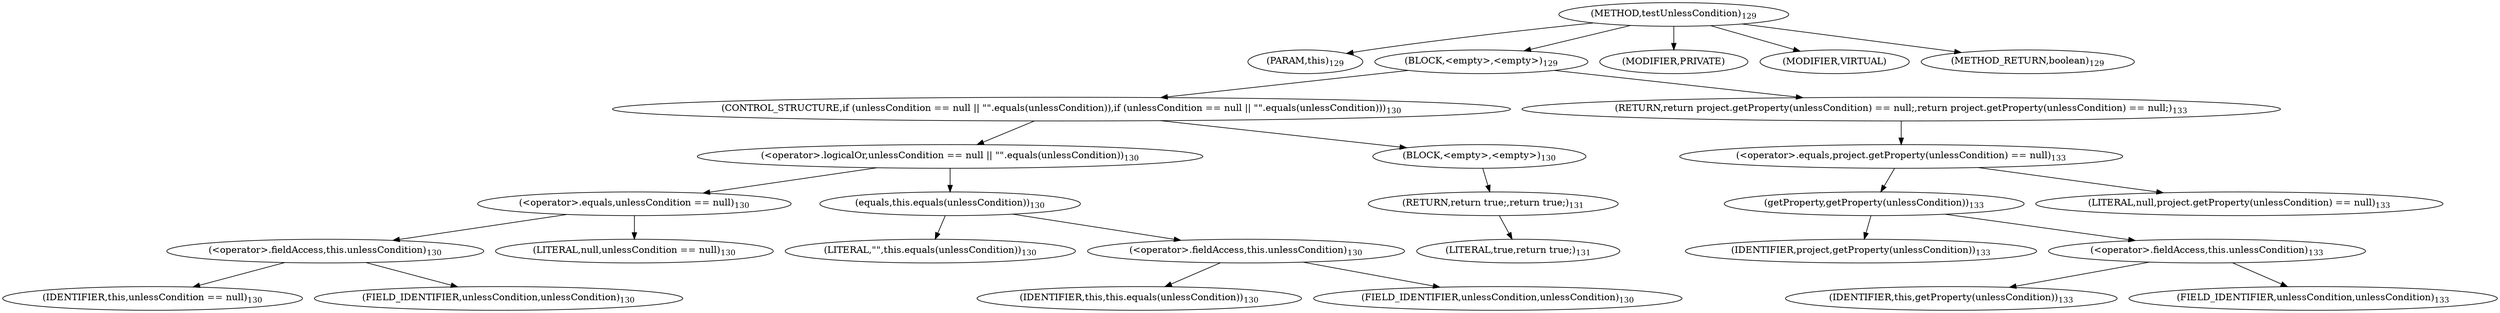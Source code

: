 digraph "testUnlessCondition" {  
"159" [label = <(METHOD,testUnlessCondition)<SUB>129</SUB>> ]
"160" [label = <(PARAM,this)<SUB>129</SUB>> ]
"161" [label = <(BLOCK,&lt;empty&gt;,&lt;empty&gt;)<SUB>129</SUB>> ]
"162" [label = <(CONTROL_STRUCTURE,if (unlessCondition == null || &quot;&quot;.equals(unlessCondition)),if (unlessCondition == null || &quot;&quot;.equals(unlessCondition)))<SUB>130</SUB>> ]
"163" [label = <(&lt;operator&gt;.logicalOr,unlessCondition == null || &quot;&quot;.equals(unlessCondition))<SUB>130</SUB>> ]
"164" [label = <(&lt;operator&gt;.equals,unlessCondition == null)<SUB>130</SUB>> ]
"165" [label = <(&lt;operator&gt;.fieldAccess,this.unlessCondition)<SUB>130</SUB>> ]
"166" [label = <(IDENTIFIER,this,unlessCondition == null)<SUB>130</SUB>> ]
"167" [label = <(FIELD_IDENTIFIER,unlessCondition,unlessCondition)<SUB>130</SUB>> ]
"168" [label = <(LITERAL,null,unlessCondition == null)<SUB>130</SUB>> ]
"169" [label = <(equals,this.equals(unlessCondition))<SUB>130</SUB>> ]
"170" [label = <(LITERAL,&quot;&quot;,this.equals(unlessCondition))<SUB>130</SUB>> ]
"171" [label = <(&lt;operator&gt;.fieldAccess,this.unlessCondition)<SUB>130</SUB>> ]
"172" [label = <(IDENTIFIER,this,this.equals(unlessCondition))<SUB>130</SUB>> ]
"173" [label = <(FIELD_IDENTIFIER,unlessCondition,unlessCondition)<SUB>130</SUB>> ]
"174" [label = <(BLOCK,&lt;empty&gt;,&lt;empty&gt;)<SUB>130</SUB>> ]
"175" [label = <(RETURN,return true;,return true;)<SUB>131</SUB>> ]
"176" [label = <(LITERAL,true,return true;)<SUB>131</SUB>> ]
"177" [label = <(RETURN,return project.getProperty(unlessCondition) == null;,return project.getProperty(unlessCondition) == null;)<SUB>133</SUB>> ]
"178" [label = <(&lt;operator&gt;.equals,project.getProperty(unlessCondition) == null)<SUB>133</SUB>> ]
"179" [label = <(getProperty,getProperty(unlessCondition))<SUB>133</SUB>> ]
"180" [label = <(IDENTIFIER,project,getProperty(unlessCondition))<SUB>133</SUB>> ]
"181" [label = <(&lt;operator&gt;.fieldAccess,this.unlessCondition)<SUB>133</SUB>> ]
"182" [label = <(IDENTIFIER,this,getProperty(unlessCondition))<SUB>133</SUB>> ]
"183" [label = <(FIELD_IDENTIFIER,unlessCondition,unlessCondition)<SUB>133</SUB>> ]
"184" [label = <(LITERAL,null,project.getProperty(unlessCondition) == null)<SUB>133</SUB>> ]
"185" [label = <(MODIFIER,PRIVATE)> ]
"186" [label = <(MODIFIER,VIRTUAL)> ]
"187" [label = <(METHOD_RETURN,boolean)<SUB>129</SUB>> ]
  "159" -> "160" 
  "159" -> "161" 
  "159" -> "185" 
  "159" -> "186" 
  "159" -> "187" 
  "161" -> "162" 
  "161" -> "177" 
  "162" -> "163" 
  "162" -> "174" 
  "163" -> "164" 
  "163" -> "169" 
  "164" -> "165" 
  "164" -> "168" 
  "165" -> "166" 
  "165" -> "167" 
  "169" -> "170" 
  "169" -> "171" 
  "171" -> "172" 
  "171" -> "173" 
  "174" -> "175" 
  "175" -> "176" 
  "177" -> "178" 
  "178" -> "179" 
  "178" -> "184" 
  "179" -> "180" 
  "179" -> "181" 
  "181" -> "182" 
  "181" -> "183" 
}
